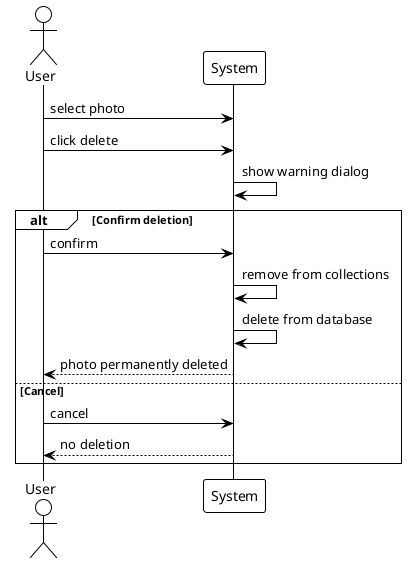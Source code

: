 @startuml UC005
!theme plain

actor User
participant System

User -> System : select photo
User -> System : click delete
System -> System : show warning dialog

alt Confirm deletion
    User -> System : confirm
    System -> System : remove from collections
    System -> System : delete from database
    System --> User : photo permanently deleted
else Cancel
    User -> System : cancel
    System --> User : no deletion
end

@enduml

